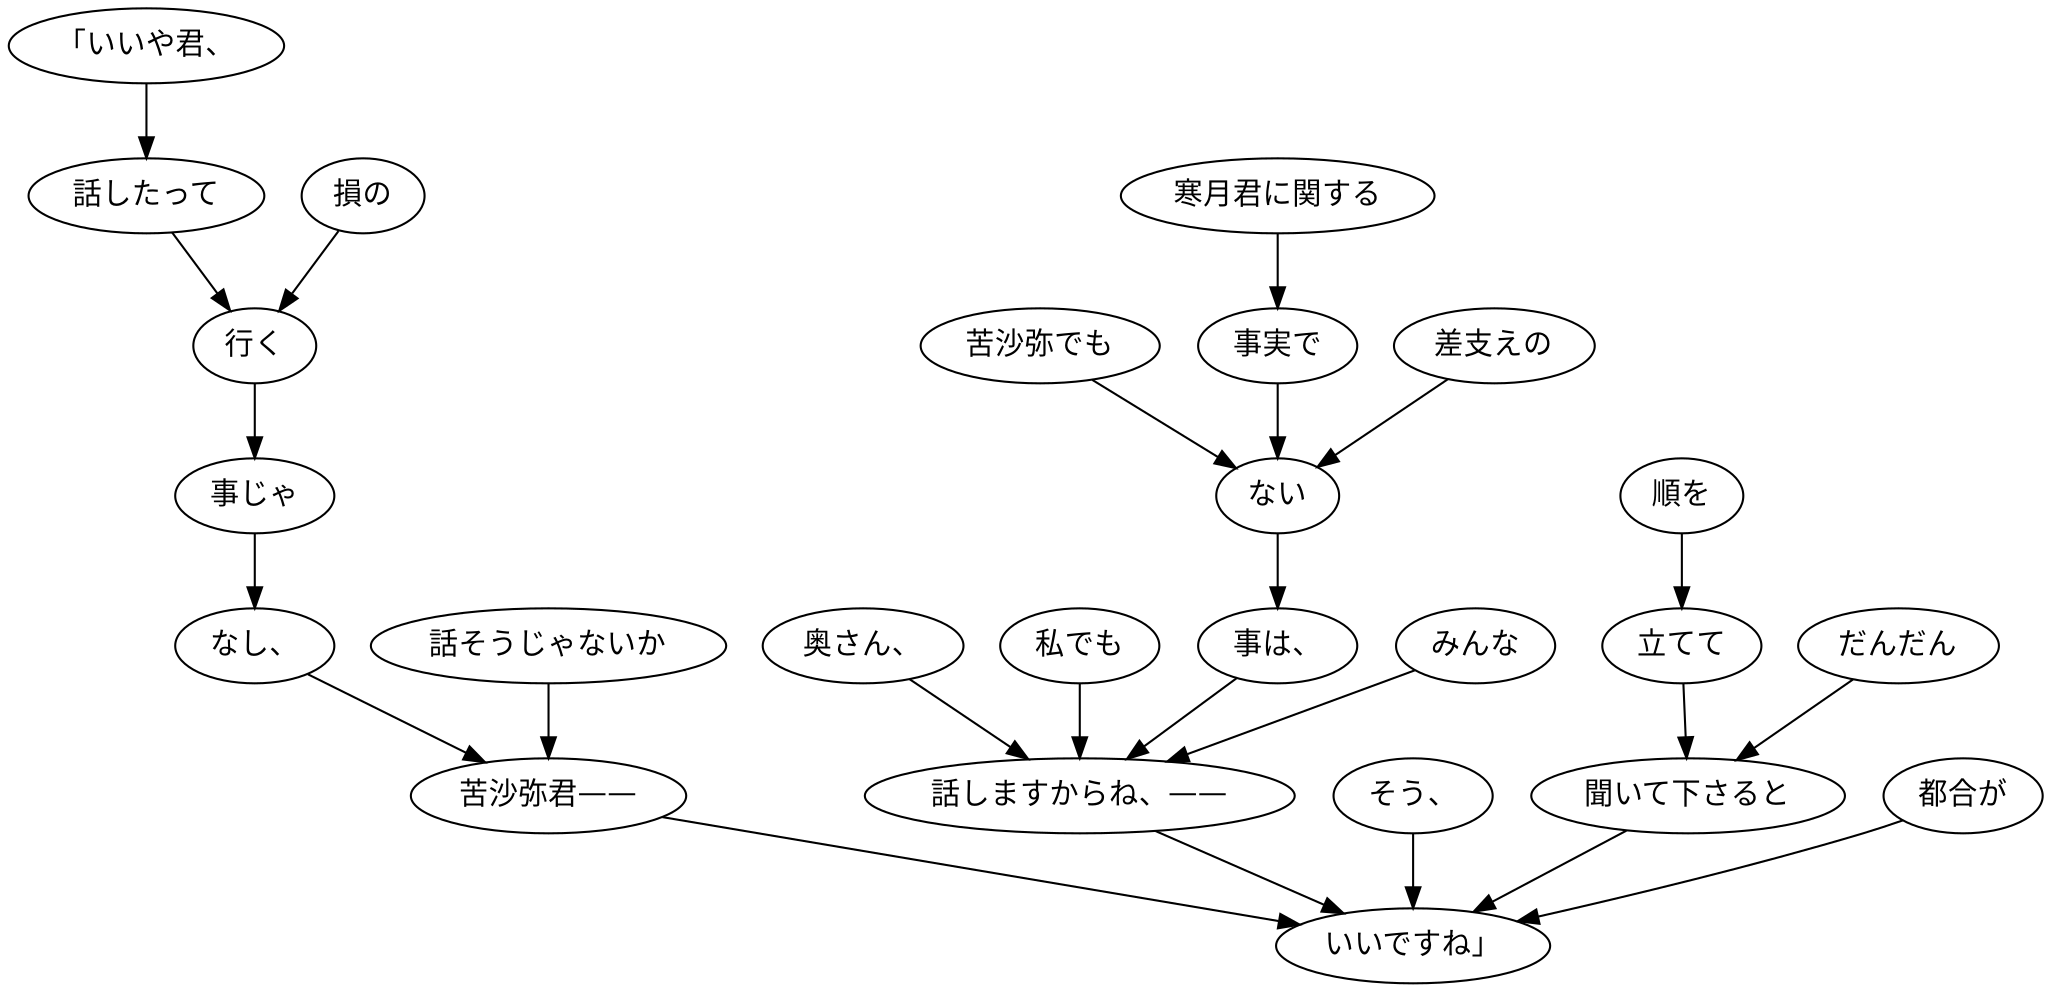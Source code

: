 digraph graph1665 {
	node0 [label="「いいや君、"];
	node1 [label="話したって"];
	node2 [label="損の"];
	node3 [label="行く"];
	node4 [label="事じゃ"];
	node5 [label="なし、"];
	node6 [label="話そうじゃないか"];
	node7 [label="苦沙弥君——"];
	node8 [label="奥さん、"];
	node9 [label="私でも"];
	node10 [label="苦沙弥でも"];
	node11 [label="寒月君に関する"];
	node12 [label="事実で"];
	node13 [label="差支えの"];
	node14 [label="ない"];
	node15 [label="事は、"];
	node16 [label="みんな"];
	node17 [label="話しますからね、——"];
	node18 [label="そう、"];
	node19 [label="順を"];
	node20 [label="立てて"];
	node21 [label="だんだん"];
	node22 [label="聞いて下さると"];
	node23 [label="都合が"];
	node24 [label="いいですね」"];
	node0 -> node1;
	node1 -> node3;
	node2 -> node3;
	node3 -> node4;
	node4 -> node5;
	node5 -> node7;
	node6 -> node7;
	node7 -> node24;
	node8 -> node17;
	node9 -> node17;
	node10 -> node14;
	node11 -> node12;
	node12 -> node14;
	node13 -> node14;
	node14 -> node15;
	node15 -> node17;
	node16 -> node17;
	node17 -> node24;
	node18 -> node24;
	node19 -> node20;
	node20 -> node22;
	node21 -> node22;
	node22 -> node24;
	node23 -> node24;
}
